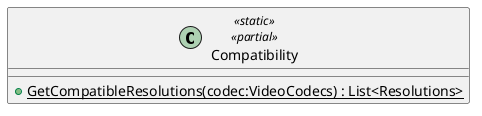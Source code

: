 @startuml
class Compatibility <<static>> <<partial>> {
    + {static} GetCompatibleResolutions(codec:VideoCodecs) : List<Resolutions>
}
@enduml
